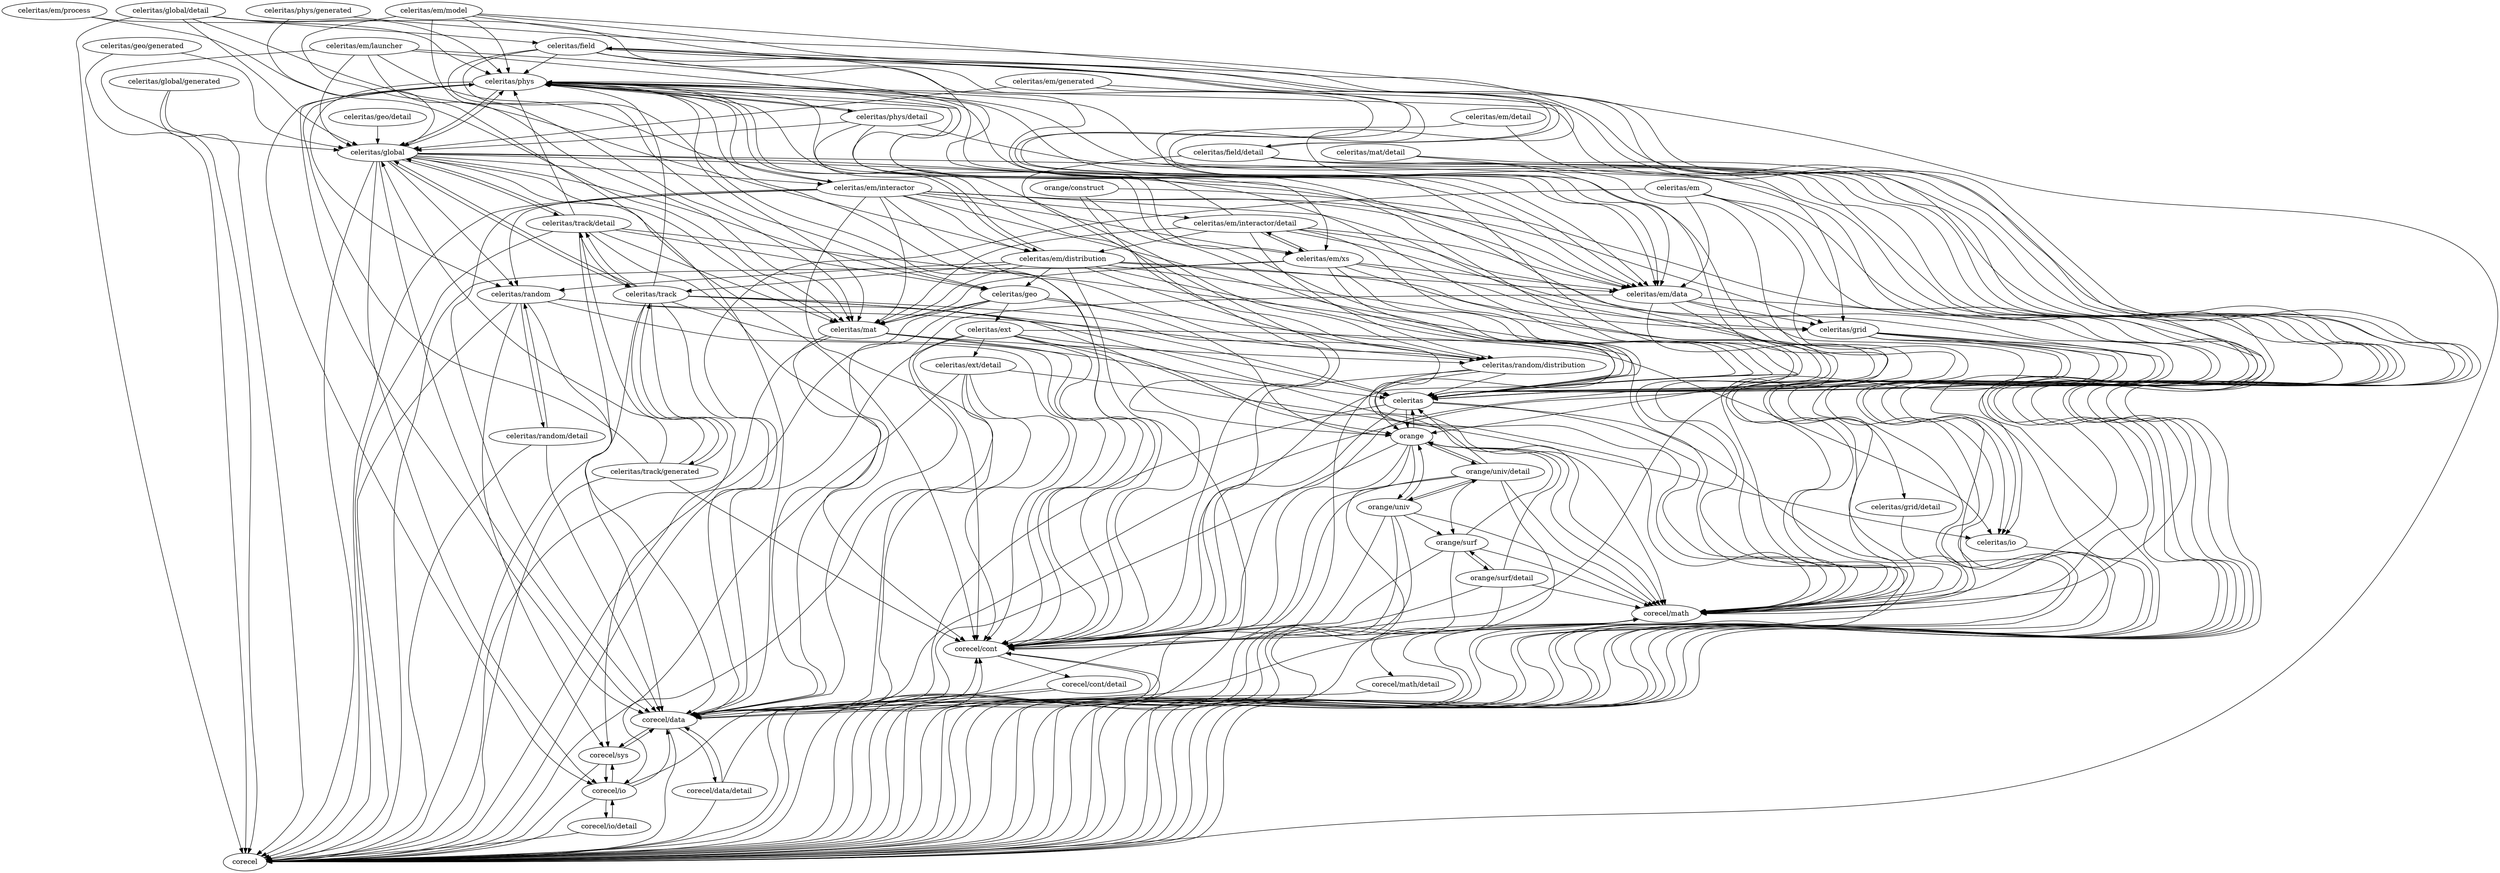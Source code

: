 digraph packages {
"corecel/math" -> "corecel" [weight=0.238] // [0.3333333333333333, 0.16666666666666666, 0.25, 1.0, 0.3333333333333333, 0.25, 1.0]
"corecel/math" -> "corecel/math/detail" [weight=0.250] // [0.3333333333333333, 0.16666666666666666, 0.25]
"corecel/cont" -> "corecel" [weight=0.229] // [0.5, 0.5, 0.3333333333333333, 0.5]
"corecel/math" -> "corecel/cont" [weight=0.167] // [0.16666666666666666]
"corecel/data" -> "corecel" [weight=0.148] // [0.2, 0.3333333333333333, 0.3333333333333333, 0.3333333333333333, 0.3333333333333333, 0.3333333333333333, 0.2]
"corecel/data" -> "corecel/cont" [weight=0.300] // [0.2, 0.3333333333333333, 0.3333333333333333, 0.3333333333333333]
"corecel/data" -> "corecel/data/detail" [weight=0.300] // [0.2, 0.3333333333333333, 0.3333333333333333, 0.3333333333333333]
"corecel/data" -> "corecel/sys" [weight=0.333] // [0.3333333333333333]
"celeritas" -> "corecel" [weight=0.292] // [0.5, 1.0, 0.25]
"corecel/io" -> "corecel/io/detail" [weight=0.567] // [1.0, 0.2, 0.5]
"corecel/sys" -> "corecel" [weight=0.314] // [0.14285714285714285, 1.0, 1.0, 0.5, 0.5]
"corecel/sys" -> "corecel/data" [weight=0.321] // [0.14285714285714285, 0.5]
"corecel/cont" -> "corecel/cont/detail" [weight=0.750] // [1.0, 0.5]
"corecel/io" -> "corecel/cont" [weight=0.350] // [0.2, 0.5]
"corecel/io" -> "corecel/data" [weight=0.200] // [0.2]
"corecel/io" -> "corecel" [weight=0.146] // [0.25, 0.3333333333333333]
"corecel/io" -> "corecel/sys" [weight=0.250] // [0.25]
"corecel/data" -> "corecel/math" [weight=0.500] // [0.5]
"corecel/math/detail" -> "corecel" [weight=0.500] // [1.0, 1.0, 1.0]
"corecel/data/detail" -> "corecel" [weight=0.113] // [0.2, 0.25]
"corecel/data/detail" -> "corecel/data" [weight=0.200] // [0.2]
"corecel/data/detail" -> "corecel/cont" [weight=0.225] // [0.2, 0.25]
"corecel/cont/detail" -> "corecel" [weight=0.208] // [0.3333333333333333, 0.5]
"corecel/cont/detail" -> "corecel/data" [weight=0.333] // [0.3333333333333333]
"corecel/io/detail" -> "corecel" [weight=0.500] // [1.0]
"corecel/sys" -> "corecel/io" [weight=1.000] // [1.0]
"celeritas/ext" -> "celeritas/ext/detail" [weight=0.376] // [1.0, 0.2, 0.5, 0.3333333333333333, 0.1111111111111111, 0.1111111111111111]
"celeritas/ext" -> "corecel" [weight=0.185] // [0.2, 1.0, 0.5, 0.3333333333333333, 0.1111111111111111, 0.3333333333333333, 0.1111111111111111]
"celeritas/ext" -> "corecel/cont" [weight=0.078] // [0.2, 0.1111111111111111]
"corecel/io/detail" -> "corecel/io" [weight=1.000] // [1.0]
"celeritas/field" -> "corecel" [weight=0.144] // [0.5, 0.125, 0.3333333333333333, 0.125, 0.25, 0.3333333333333333, 0.3333333333333333, 0.3333333333333333, 0.25]
"celeritas/field" -> "corecel/math" [weight=0.083] // [0.125, 0.125, 0.25]
"celeritas/field" -> "celeritas" [weight=0.150] // [0.3333333333333333, 0.25, 0.25, 0.3333333333333333, 0.3333333333333333]
"celeritas/field" -> "celeritas/geo" [weight=0.312] // [0.125, 0.5]
"celeritas/field" -> "orange" [weight=0.156] // [0.125, 0.5]
"celeritas/field" -> "celeritas/phys" [weight=0.125] // [0.125]
"celeritas/field" -> "celeritas/field/detail" [weight=0.229] // [0.125, 0.3333333333333333]
"celeritas/field" -> "corecel/cont" [weight=0.146] // [0.25, 0.3333333333333333, 0.3333333333333333, 0.25]
"celeritas/field/detail" -> "corecel/math" [weight=0.083] // [0.16666666666666666]
"celeritas/field/detail" -> "corecel/cont" [weight=0.083] // [0.16666666666666666]
"celeritas/field/detail" -> "corecel" [weight=0.083] // [0.16666666666666666]
"celeritas/field/detail" -> "celeritas/field" [weight=0.167] // [0.16666666666666666]
"celeritas/field/detail" -> "celeritas" [weight=0.083] // [0.16666666666666666]
"orange" -> "corecel/cont" [weight=0.099] // [0.2, 0.14285714285714285, 0.25]
"orange" -> "corecel" [weight=0.095] // [0.2, 0.16666666666666666, 0.14285714285714285, 0.25]
"orange" -> "corecel/math" [weight=0.113] // [0.2, 0.25]
"orange" -> "celeritas" [weight=0.085] // [0.2, 0.16666666666666666, 0.14285714285714285]
"celeritas/geo" -> "celeritas/ext" [weight=0.500] // [0.5, 0.5, 0.5]
"celeritas/geo" -> "orange" [weight=0.229] // [0.5, 0.3333333333333333, 0.5, 0.5]
"celeritas/geo" -> "corecel/data" [weight=0.125] // [0.3333333333333333, 0.16666666666666666]
"celeritas/geo" -> "celeritas" [weight=0.125] // [0.3333333333333333, 0.16666666666666666]
"celeritas/geo" -> "corecel" [weight=0.083] // [0.16666666666666666]
"celeritas/geo" -> "celeritas/mat" [weight=0.167] // [0.16666666666666666]
"celeritas/geo/detail" -> "celeritas/global" [weight=1.000] // [1.0]
"celeritas/geo/generated" -> "celeritas/global" [weight=0.250] // [0.25]
"celeritas/geo/generated" -> "corecel" [weight=0.125] // [0.25]
"celeritas/ext" -> "celeritas/io" [weight=0.417] // [0.5, 0.3333333333333333]
"celeritas/io" -> "corecel" [weight=0.400] // [1.0, 0.5, 1.0, 1.0, 0.5]
"celeritas/ext/detail" -> "corecel/io" [weight=0.500] // [1.0]
"celeritas/ext/detail" -> "celeritas/io" [weight=0.333] // [0.3333333333333333]
"celeritas/ext/detail" -> "corecel" [weight=0.358] // [1.0, 1.0, 0.3333333333333333, 0.25, 1.0]
"orange" -> "corecel/data" [weight=0.097] // [0.16666666666666666, 0.16666666666666666, 0.25]
"orange" -> "orange/univ" [weight=0.071] // [0.14285714285714285]
"orange" -> "orange/univ/detail" [weight=0.071] // [0.14285714285714285]
"orange/construct" -> "orange" [weight=0.223] // [1.0, 0.2, 0.3333333333333333, 0.25]
"orange/construct" -> "corecel/cont" [weight=0.133] // [0.2, 0.3333333333333333]
"orange/construct" -> "corecel" [weight=0.113] // [0.2, 0.25]
"orange/surf" -> "corecel/cont" [weight=0.092] // [0.16666666666666666, 0.16666666666666666, 0.25, 0.16666666666666666, 0.16666666666666666]
"orange/surf" -> "corecel/math" [weight=0.100] // [0.16666666666666666, 0.16666666666666666, 0.16666666666666666, 0.16666666666666666, 0.3333333333333333]
"orange/surf" -> "corecel" [weight=0.104] // [0.16666666666666666, 0.16666666666666666, 0.25, 0.16666666666666666, 0.16666666666666666, 0.3333333333333333]
"orange/surf" -> "orange" [weight=0.257] // [0.16666666666666666, 0.16666666666666666, 0.25, 0.5, 1.0, 1.0]
"orange/surf" -> "orange/surf/detail" [weight=0.200] // [0.16666666666666666, 0.16666666666666666, 0.16666666666666666, 0.16666666666666666, 0.3333333333333333]
"orange/surf/detail" -> "corecel/math" [weight=0.087] // [0.25, 0.1]
"orange/surf/detail" -> "corecel/cont" [weight=0.125] // [0.25]
"orange/surf/detail" -> "corecel" [weight=0.087] // [0.25, 0.1]
"orange/surf/detail" -> "orange" [weight=0.087] // [0.25, 0.1]
"orange/surf/detail" -> "orange/surf" [weight=0.100] // [0.1]
"orange/univ" -> "corecel/math" [weight=0.078] // [0.1111111111111111, 0.2]
"orange/univ" -> "corecel" [weight=0.056] // [0.1111111111111111]
"orange/univ" -> "orange" [weight=0.078] // [0.1111111111111111, 0.2]
"orange/univ" -> "orange/surf" [weight=0.111] // [0.1111111111111111]
"orange/univ" -> "orange/univ/detail" [weight=0.111] // [0.1111111111111111]
"orange/univ" -> "corecel/data" [weight=0.100] // [0.2]
"orange/univ" -> "corecel/cont" [weight=0.100] // [0.2]
"orange/univ/detail" -> "corecel" [weight=0.129] // [0.25, 0.5, 0.14285714285714285, 0.2, 0.2]
"orange/univ/detail" -> "corecel/cont" [weight=0.116] // [0.25, 0.14285714285714285, 0.2, 0.3333333333333333]
"orange/univ/detail" -> "orange" [weight=0.146] // [0.25, 0.3333333333333333]
"orange/univ/detail" -> "orange/surf" [weight=0.143] // [0.14285714285714285]
"orange/univ/detail" -> "orange/univ" [weight=0.171] // [0.14285714285714285, 0.2]
"orange/univ/detail" -> "corecel/math" [weight=0.100] // [0.2, 0.2]
"orange/univ/detail" -> "celeritas" [weight=0.100] // [0.2]
"orange/univ/detail" -> "corecel/data" [weight=0.167] // [0.3333333333333333]
"celeritas/phys" -> "corecel" [weight=0.128] // [0.2, 0.1111111111111111, 0.1111111111111111, 0.25, 1.0, 0.2, 0.125, 0.1111111111111111, 0.05263157894736842, 0.06666666666666667, 0.3333333333333333, 0.5]
"celeritas/phys" -> "corecel/data" [weight=0.091] // [0.2, 0.3333333333333333, 0.16666666666666666, 0.1111111111111111, 0.2, 0.25, 0.07692307692307693, 0.1111111111111111]
"celeritas/phys" -> "celeritas" [weight=0.083] // [0.2, 0.3333333333333333, 0.16666666666666666, 0.1111111111111111, 0.1111111111111111, 0.25, 0.2, 0.125, 0.07692307692307693, 0.1111111111111111, 0.05263157894736842, 0.06666666666666667, 0.3333333333333333, 0.2]
"celeritas/phys" -> "celeritas/mat" [weight=0.095] // [0.16666666666666666, 0.05263157894736842, 0.06666666666666667]
"celeritas/phys" -> "corecel/cont" [weight=0.055] // [0.1111111111111111, 0.1111111111111111, 0.07692307692307693, 0.1111111111111111, 0.05263157894736842, 0.2]
"celeritas/phys" -> "celeritas/io" [weight=0.111] // [0.1111111111111111]
"celeritas/phys" -> "corecel/math" [weight=0.069] // [0.1111111111111111, 0.3333333333333333, 0.125, 0.05263157894736842, 0.06666666666666667]
"celeritas/phys" -> "celeritas/global" [weight=0.231] // [0.3333333333333333, 0.25, 0.1111111111111111]
"celeritas/phys" -> "celeritas/phys/detail" [weight=0.333] // [0.3333333333333333]
"celeritas/phys" -> "celeritas/em/data" [weight=0.072] // [0.07692307692307693, 0.06666666666666667]
"celeritas/phys" -> "celeritas/grid" [weight=0.099] // [0.07692307692307693, 0.05263157894736842, 0.06666666666666667, 0.2]
"celeritas/phys" -> "corecel/io" [weight=0.500] // [1.0]
"celeritas/phys" -> "celeritas/em/distribution" [weight=0.053] // [0.05263157894736842]
"celeritas/phys" -> "celeritas/random" [weight=0.053] // [0.05263157894736842]
"celeritas/phys" -> "celeritas/random/distribution" [weight=0.053] // [0.05263157894736842]
"celeritas/phys" -> "celeritas/em/xs" [weight=0.067] // [0.06666666666666667]
"celeritas" -> "corecel/math" [weight=0.167] // [0.3333333333333333]
"celeritas/global/detail" -> "corecel" [weight=0.045] // [0.09090909090909091]
"celeritas/global/detail" -> "celeritas/field" [weight=0.091] // [0.09090909090909091]
"celeritas/global/detail" -> "celeritas/phys" [weight=0.091] // [0.09090909090909091]
"celeritas/global/detail" -> "celeritas/em/data" [weight=0.091] // [0.09090909090909091]
"celeritas/global/detail" -> "celeritas/em/distribution" [weight=0.091] // [0.09090909090909091]
"celeritas/global/detail" -> "celeritas/global" [weight=0.091] // [0.09090909090909091]
"celeritas/phys/detail" -> "celeritas/global" [weight=0.344] // [0.5, 0.3333333333333333, 0.2]
"celeritas/phys/detail" -> "celeritas/phys" [weight=0.350] // [0.5, 0.2]
"celeritas/phys/detail" -> "corecel" [weight=0.133] // [0.3333333333333333, 0.2]
"celeritas/phys/detail" -> "celeritas/random/distribution" [weight=0.200] // [0.2]
"celeritas/phys/detail" -> "celeritas" [weight=0.100] // [0.2]
"celeritas/global/generated" -> "celeritas/global" [weight=0.250] // [0.25]
"celeritas/global/generated" -> "corecel" [weight=0.125] // [0.25]
"celeritas/phys/generated" -> "celeritas/global" [weight=0.250] // [0.25, 0.25]
"celeritas/phys/generated" -> "corecel" [weight=0.125] // [0.25, 0.25]
"celeritas/em/interactor" -> "corecel" [weight=0.039] // [0.14285714285714285, 0.14285714285714285, 0.058823529411764705, 0.05263157894736842, 0.08333333333333333, 0.07692307692307693, 0.0625, 0.058823529411764705, 0.0625, 0.07692307692307693, 0.05555555555555555, 0.0625]
"celeritas/em/interactor" -> "corecel/cont" [weight=0.051] // [0.14285714285714285, 0.14285714285714285, 0.058823529411764705, 0.0625]
"celeritas/em/interactor" -> "celeritas/phys" [weight=0.072] // [0.14285714285714285, 0.058823529411764705, 0.05263157894736842, 0.08333333333333333, 0.07692307692307693, 0.0625, 0.058823529411764705, 0.0625, 0.07692307692307693, 0.05555555555555555, 0.0625]
"celeritas/em/interactor" -> "celeritas" [weight=0.039] // [0.14285714285714285, 0.14285714285714285, 0.058823529411764705, 0.05263157894736842, 0.08333333333333333, 0.07692307692307693, 0.0625, 0.058823529411764705, 0.0625, 0.07692307692307693, 0.05555555555555555, 0.0625]
"celeritas/em/interactor" -> "celeritas/random/distribution" [weight=0.085] // [0.14285714285714285, 0.14285714285714285, 0.058823529411764705, 0.08333333333333333, 0.07692307692307693, 0.0625, 0.058823529411764705, 0.0625, 0.07692307692307693]
"celeritas/em/interactor" -> "celeritas/em/data" [weight=0.117] // [0.14285714285714285, 0.14285714285714285, 0.058823529411764705, 0.05263157894736842, 0.08333333333333333, 0.07692307692307693, 0.0625, 0.058823529411764705, 0.0625, 0.07692307692307693, 0.05555555555555555, 0.0625]
"celeritas/em/data" -> "corecel/data" [weight=0.089] // [0.16666666666666666, 0.2, 0.2, 0.2, 0.14285714285714285, 0.14285714285714285, 0.2]
"celeritas/em/data" -> "corecel" [weight=0.119] // [0.16666666666666666, 0.2, 0.3333333333333333, 0.2, 0.25, 0.5, 0.25, 0.16666666666666666, 0.3333333333333333, 0.25, 0.2, 0.14285714285714285, 0.14285714285714285, 0.2]
"celeritas/em/data" -> "celeritas" [weight=0.121] // [0.16666666666666666, 0.2, 0.3333333333333333, 0.25, 0.5, 0.25, 0.16666666666666666, 0.3333333333333333, 0.25, 0.2, 0.14285714285714285, 0.14285714285714285, 0.2]
"celeritas/em" -> "corecel/data" [weight=0.100] // [0.2]
"celeritas/em" -> "corecel" [weight=0.100] // [0.2]
"celeritas/em" -> "celeritas/io" [weight=0.200] // [0.2]
"celeritas/em" -> "celeritas" [weight=0.100] // [0.2]
"celeritas/em" -> "celeritas/em/data" [weight=0.200] // [0.2]
"celeritas/em/model" -> "celeritas/phys" [weight=0.291] // [0.3333333333333333, 0.2, 0.3333333333333333, 0.3333333333333333, 0.16666666666666666, 0.5, 0.3333333333333333, 0.25, 0.25, 0.16666666666666666, 0.3333333333333333]
"celeritas/em/model" -> "celeritas/em/data" [weight=0.436] // [0.3333333333333333, 0.2, 0.3333333333333333, 0.3333333333333333, 0.16666666666666666, 0.5, 0.3333333333333333, 0.25, 0.25, 0.16666666666666666, 0.3333333333333333]
"celeritas/em/process" -> "celeritas/phys" [weight=0.312] // [0.25, 0.3333333333333333, 0.3333333333333333, 0.5, 0.3333333333333333, 0.25, 0.25, 0.25]
"celeritas/em/process" -> "celeritas/mat" [weight=0.250] // [0.25, 0.25, 0.25, 0.25]
"celeritas/em/model" -> "corecel/data" [weight=0.114] // [0.2, 0.16666666666666666, 0.25, 0.25, 0.16666666666666666, 0.3333333333333333]
"celeritas/em/xs" -> "corecel/math" [weight=0.055] // [0.125, 0.1, 0.1111111111111111, 0.1]
"celeritas/em/xs" -> "corecel" [weight=0.060] // [0.125, 0.16666666666666666, 0.1, 0.1111111111111111, 0.1]
"celeritas/em/xs" -> "celeritas" [weight=0.055] // [0.125, 0.1, 0.1111111111111111, 0.1]
"celeritas/em/xs" -> "corecel/cont" [weight=0.073] // [0.125, 0.16666666666666666]
"celeritas/em/xs" -> "celeritas/mat" [weight=0.131] // [0.125, 0.16666666666666666, 0.1]
"celeritas/em/xs" -> "celeritas/em/data" [weight=0.168] // [0.125, 0.1111111111111111, 0.1]
"celeritas/em/distribution" -> "corecel" [weight=0.077] // [0.3333333333333333, 0.125, 0.16666666666666666, 0.16666666666666666, 0.125, 0.2, 0.2, 0.08333333333333333, 0.07692307692307693, 0.06666666666666667]
"celeritas/em/distribution" -> "celeritas" [weight=0.087] // [0.125, 0.5, 0.16666666666666666, 0.16666666666666666, 0.2, 0.08333333333333333, 0.07692307692307693, 0.06666666666666667]
"celeritas/em/distribution" -> "celeritas/phys" [weight=0.088] // [0.125, 0.08333333333333333, 0.07692307692307693, 0.06666666666666667]
"celeritas/em/distribution" -> "celeritas/em/data" [weight=0.174] // [0.125, 0.125, 0.16666666666666666, 0.16666666666666666, 0.08333333333333333, 0.07692307692307693, 0.06666666666666667]
"celeritas/em/distribution" -> "celeritas/mat" [weight=0.101] // [0.125, 0.07692307692307693]
"celeritas/em/data" -> "corecel/cont" [weight=0.093] // [0.2, 0.2, 0.14285714285714285, 0.2]
"celeritas/em/model" -> "celeritas/io" [weight=0.167] // [0.16666666666666666, 0.16666666666666666]
"celeritas/em/model" -> "celeritas/mat" [weight=0.208] // [0.16666666666666666, 0.25, 0.25, 0.16666666666666666]
"celeritas/em/model" -> "celeritas" [weight=0.083] // [0.16666666666666666]
"celeritas/em/interactor" -> "corecel/math" [weight=0.033] // [0.058823529411764705, 0.05263157894736842, 0.08333333333333333, 0.07692307692307693, 0.0625, 0.058823529411764705, 0.0625, 0.07692307692307693, 0.05555555555555555, 0.0625]
"celeritas/em/interactor" -> "corecel/data" [weight=0.033] // [0.058823529411764705, 0.05263157894736842, 0.08333333333333333, 0.07692307692307693, 0.0625, 0.058823529411764705, 0.0625, 0.07692307692307693, 0.05555555555555555, 0.0625]
"celeritas/em/interactor" -> "celeritas/mat" [weight=0.058] // [0.058823529411764705, 0.05263157894736842, 0.0625, 0.05555555555555555, 0.0625]
"celeritas/em/interactor" -> "celeritas/em/xs" [weight=0.091] // [0.058823529411764705, 0.0625]
"celeritas/em/interactor" -> "celeritas/em/distribution" [weight=0.088] // [0.058823529411764705, 0.058823529411764705]
"celeritas/em/launcher" -> "corecel" [weight=0.102] // [0.2, 0.25, 0.25, 0.14285714285714285, 0.2, 0.2, 0.2, 0.2, 0.2]
"celeritas/em/launcher" -> "celeritas/global" [weight=0.218] // [0.2, 0.25, 0.25, 0.3333333333333333, 0.14285714285714285, 0.2, 0.2, 0.2, 0.2, 0.2]
"celeritas/em/launcher" -> "celeritas/em/data" [weight=0.326] // [0.2, 0.25, 0.25, 0.3333333333333333, 0.14285714285714285, 0.2, 0.2, 0.2, 0.2, 0.2]
"celeritas/em/launcher" -> "celeritas/em/interactor" [weight=0.326] // [0.2, 0.25, 0.25, 0.3333333333333333, 0.14285714285714285, 0.2, 0.2, 0.2, 0.2, 0.2]
"celeritas/em/interactor/detail" -> "corecel/math" [weight=0.060] // [0.2, 0.08333333333333333, 0.07692307692307693]
"celeritas/em/interactor/detail" -> "corecel" [weight=0.122] // [0.2, 0.3333333333333333, 0.2]
"celeritas/em/interactor/detail" -> "celeritas/random/distribution" [weight=0.153] // [0.2, 0.25, 0.08333333333333333, 0.07692307692307693]
"celeritas/em/interactor/detail" -> "celeritas/phys" [weight=0.137] // [0.25, 0.08333333333333333, 0.07692307692307693]
"celeritas/em/interactor/detail" -> "celeritas" [weight=0.094] // [0.25, 0.3333333333333333, 0.08333333333333333, 0.07692307692307693, 0.2]
"celeritas/em/interactor/detail" -> "celeritas/em/distribution" [weight=0.263] // [0.25, 0.07692307692307693, 0.2]
"celeritas/em/interactor" -> "celeritas/em/interactor/detail" [weight=0.086] // [0.05263157894736842, 0.058823529411764705, 0.05555555555555555, 0.0625]
"celeritas/em/distribution" -> "corecel/math" [weight=0.071] // [0.16666666666666666, 0.16666666666666666, 0.125, 0.2, 0.16666666666666666, 0.16666666666666666, 0.2, 0.08333333333333333, 0.07692307692307693, 0.06666666666666667]
"celeritas/em/distribution" -> "celeritas/random/distribution" [weight=0.157] // [0.16666666666666666, 0.16666666666666666, 0.125, 0.2, 0.16666666666666666, 0.16666666666666666, 0.2, 0.06666666666666667]
"celeritas/em/xs" -> "celeritas/grid" [weight=0.106] // [0.1, 0.1111111111111111]
"celeritas/em/xs" -> "celeritas/em/interactor/detail" [weight=0.150] // [0.1, 0.1]
"celeritas/em/data" -> "corecel/math" [weight=0.077] // [0.16666666666666666, 0.14285714285714285]
"celeritas/em/data" -> "celeritas/grid" [weight=0.155] // [0.16666666666666666, 0.14285714285714285]
"celeritas/em/interactor" -> "celeritas/grid" [weight=0.062] // [0.0625]
"celeritas/em/launcher" -> "celeritas/mat" [weight=0.143] // [0.14285714285714285]
"celeritas/em/launcher" -> "celeritas/em/xs" [weight=0.214] // [0.14285714285714285]
"celeritas/em/interactor/detail" -> "celeritas/mat" [weight=0.120] // [0.08333333333333333, 0.07692307692307693, 0.2]
"celeritas/em/interactor/detail" -> "celeritas/em/xs" [weight=0.125] // [0.08333333333333333]
"celeritas/em/interactor/detail" -> "celeritas/em/data" [weight=0.120] // [0.08333333333333333, 0.07692307692307693]
"celeritas/em/interactor" -> "celeritas/random" [weight=0.077] // [0.07692307692307693]
"celeritas/em/distribution" -> "celeritas/grid" [weight=0.112] // [0.16666666666666666, 0.16666666666666666, 0.08333333333333333, 0.07692307692307693, 0.06666666666666667]
"celeritas/em/distribution" -> "celeritas/geo" [weight=0.072] // [0.07692307692307693, 0.06666666666666667]
"celeritas/em/distribution" -> "celeritas/random" [weight=0.067] // [0.06666666666666667]
"celeritas/em/distribution" -> "celeritas/track" [weight=0.067] // [0.06666666666666667]
"celeritas/em/detail" -> "corecel" [weight=0.167] // [0.3333333333333333]
"celeritas/em/detail" -> "celeritas/em/data" [weight=0.500] // [0.3333333333333333]
"celeritas/em/generated" -> "corecel" [weight=0.125] // [0.25, 0.25, 0.25, 0.25, 0.25, 0.25, 0.25, 0.25, 0.25, 0.25]
"celeritas/em/generated" -> "celeritas/global" [weight=0.250] // [0.25, 0.25, 0.25, 0.25, 0.25, 0.25, 0.25, 0.25, 0.25, 0.25]
"celeritas/em/generated" -> "celeritas/em/data" [weight=0.375] // [0.25, 0.25, 0.25, 0.25, 0.25, 0.25, 0.25, 0.25, 0.25, 0.25]
"celeritas/grid" -> "corecel/data" [weight=0.106] // [0.16666666666666666, 0.125, 0.2, 0.2, 0.2, 0.3333333333333333, 0.25, 0.25, 0.2, 0.2]
"celeritas/grid" -> "corecel" [weight=0.140] // [0.16666666666666666, 0.25, 0.16666666666666666, 0.125, 0.2, 0.5, 0.3333333333333333, 0.25, 0.5, 0.25, 0.5, 0.2, 0.2]
"celeritas/grid" -> "corecel/math" [weight=0.102] // [0.25, 0.125, 0.2, 0.2, 0.25]
"celeritas/grid" -> "corecel/cont" [weight=0.131] // [0.25, 0.16666666666666666, 0.2, 0.25, 0.5, 0.2]
"celeritas/grid" -> "celeritas" [weight=0.103] // [0.16666666666666666, 0.25, 0.2]
"celeritas/grid" -> "celeritas/grid/detail" [weight=0.206] // [0.16666666666666666, 0.2, 0.25]
"celeritas/grid/detail" -> "corecel" [weight=0.333] // [0.3333333333333333, 1.0]
"celeritas/mat" -> "corecel" [weight=0.087] // [0.125, 0.25, 0.2, 0.125, 0.14285714285714285, 0.2]
"celeritas/mat" -> "corecel/cont" [weight=0.062] // [0.125]
"celeritas/mat" -> "celeritas/random/distribution" [weight=0.125] // [0.125]
"celeritas/mat" -> "celeritas" [weight=0.087] // [0.125, 0.25, 0.2, 0.125, 0.14285714285714285, 0.2]
"celeritas/mat" -> "corecel/data" [weight=0.081] // [0.2, 0.125]
"celeritas/mat/detail" -> "corecel" [weight=0.250] // [0.5]
"celeritas/mat/detail" -> "celeritas" [weight=0.250] // [0.5]
"celeritas/random" -> "corecel" [weight=0.114] // [0.14285714285714285, 0.25, 0.25, 0.16666666666666666, 0.3333333333333333]
"celeritas/random" -> "corecel/data" [weight=0.114] // [0.14285714285714285, 0.25, 0.25, 0.16666666666666666, 0.3333333333333333]
"celeritas/random" -> "corecel/sys" [weight=0.071] // [0.14285714285714285]
"celeritas/random" -> "celeritas/random/detail" [weight=0.155] // [0.14285714285714285, 0.16666666666666666]
"celeritas/random" -> "celeritas/random/distribution" [weight=0.250] // [0.25, 0.3333333333333333, 0.16666666666666666]
"celeritas/random" -> "corecel/cont" [weight=0.146] // [0.3333333333333333, 0.25]
"celeritas/random" -> "corecel/math" [weight=0.167] // [0.3333333333333333]
"celeritas/random/detail" -> "corecel" [weight=0.389] // [0.3333333333333333, 1.0, 1.0]
"celeritas/random/detail" -> "corecel/data" [weight=0.167] // [0.3333333333333333]
"celeritas/random/detail" -> "celeritas/random" [weight=0.333] // [0.3333333333333333]
"celeritas/random/distribution" -> "corecel" [weight=0.125] // [0.25, 0.25, 0.16666666666666666, 0.5, 0.25, 0.16666666666666666, 0.16666666666666666, 0.25, 0.25, 0.25, 0.25]
"celeritas/random/distribution" -> "corecel/math" [weight=0.083] // [0.16666666666666666, 0.16666666666666666, 0.16666666666666666]
"celeritas/random/distribution" -> "celeritas" [weight=0.100] // [0.16666666666666666, 0.25, 0.16666666666666666, 0.16666666666666666, 0.25]
"celeritas/random/distribution" -> "corecel/cont" [weight=0.125] // [0.25, 0.25]
"celeritas/global" -> "celeritas" [weight=0.312] // [1.0, 0.25]
"celeritas/global" -> "corecel/cont" [weight=0.125] // [0.25]
"celeritas/global" -> "corecel" [weight=0.125] // [0.25]
"celeritas/global" -> "corecel/io" [weight=0.500] // [1.0]
"celeritas/global" -> "corecel/data" [weight=0.045] // [0.09090909090909091, 0.09090909090909091]
"celeritas/global" -> "celeritas/geo" [weight=0.091] // [0.09090909090909091, 0.09090909090909091]
"celeritas/global" -> "celeritas/phys" [weight=0.091] // [0.09090909090909091, 0.09090909090909091]
"celeritas/global" -> "celeritas/em/data" [weight=0.091] // [0.09090909090909091]
"celeritas/global" -> "celeritas/mat" [weight=0.091] // [0.09090909090909091, 0.09090909090909091]
"celeritas/global" -> "celeritas/random" [weight=0.091] // [0.09090909090909091, 0.09090909090909091]
"celeritas/global" -> "celeritas/track" [weight=0.091] // [0.09090909090909091, 0.09090909090909091]
"celeritas/global" -> "celeritas/em/interactor" [weight=0.091] // [0.09090909090909091]
"celeritas/track" -> "corecel/data" [weight=0.063] // [0.16666666666666666, 0.1111111111111111, 0.1]
"celeritas/track" -> "corecel" [weight=0.101] // [0.16666666666666666, 0.2, 0.1111111111111111, 0.3333333333333333]
"celeritas/track" -> "celeritas/phys" [weight=0.203] // [0.16666666666666666, 0.2, 0.1111111111111111, 0.3333333333333333]
"celeritas/track" -> "celeritas" [weight=0.069] // [0.16666666666666666, 0.1111111111111111]
"celeritas/track" -> "corecel/cont" [weight=0.100] // [0.2]
"celeritas/track" -> "corecel/sys" [weight=0.056] // [0.1111111111111111]
"celeritas/track" -> "orange" [weight=0.056] // [0.1111111111111111]
"celeritas/track" -> "corecel/math" [weight=0.050] // [0.1]
"celeritas/track" -> "celeritas/global" [weight=0.100] // [0.1]
"celeritas/track" -> "celeritas/track/detail" [weight=0.100] // [0.1]
"celeritas/track" -> "celeritas/track/generated" [weight=0.100] // [0.1]
"celeritas/global" -> "corecel/math" [weight=0.167] // [0.3333333333333333]
"celeritas/global" -> "celeritas/track/detail" [weight=0.333] // [0.3333333333333333]
"celeritas" -> "corecel/cont" [weight=0.125] // [0.25]
"celeritas" -> "corecel/data" [weight=0.125] // [0.25]
"celeritas" -> "orange" [weight=0.125] // [0.25]
"celeritas/track/detail" -> "celeritas/geo" [weight=0.131] // [0.1, 0.125, 0.16666666666666666]
"celeritas/track/detail" -> "celeritas/phys" [weight=0.131] // [0.1, 0.125, 0.16666666666666666]
"celeritas/track/detail" -> "celeritas/mat" [weight=0.100] // [0.1]
"celeritas/track/detail" -> "celeritas/global" [weight=0.181] // [0.1, 0.125, 0.16666666666666666, 0.3333333333333333]
"celeritas/track/detail" -> "celeritas/track" [weight=0.223] // [0.1, 0.125, 0.5, 0.16666666666666666]
"celeritas/track/detail" -> "corecel/cont" [weight=0.142] // [0.1, 0.5, 0.25]
"celeritas/track/detail" -> "corecel/math" [weight=0.090] // [0.125, 0.16666666666666666, 0.25]
"celeritas/track/detail" -> "corecel" [weight=0.139] // [0.25, 0.3333333333333333, 0.25]
"celeritas/track/detail" -> "corecel/data" [weight=0.125] // [0.25]
"celeritas/track/generated" -> "corecel" [weight=0.096] // [0.2, 0.2, 0.16666666666666666, 0.2]
"celeritas/track/generated" -> "celeritas/track/detail" [weight=0.287] // [0.2, 0.2, 0.16666666666666666, 0.2]
"celeritas/track/generated" -> "celeritas/global" [weight=0.200] // [0.2, 0.2, 0.2]
"celeritas/track/generated" -> "celeritas/track" [weight=0.192] // [0.2, 0.2, 0.16666666666666666, 0.2]
"celeritas/track/generated" -> "corecel/cont" [weight=0.083] // [0.16666666666666666]
"celeritas/track/generated" -> "celeritas/phys" [weight=0.167] // [0.16666666666666666]
"celeritas/ext" -> "corecel/data" [weight=0.056] // [0.1111111111111111]
"celeritas/ext" -> "orange" [weight=0.093] // [0.1111111111111111, 0.3333333333333333, 0.1111111111111111]
"celeritas/ext" -> "celeritas" [weight=0.056] // [0.1111111111111111]
"celeritas/ext" -> "corecel/math" [weight=0.056] // [0.1111111111111111]
"celeritas/ext/detail" -> "corecel/cont" [weight=0.146] // [0.3333333333333333, 0.25]
"celeritas/ext/detail" -> "corecel/data" [weight=0.125] // [0.25]
}

